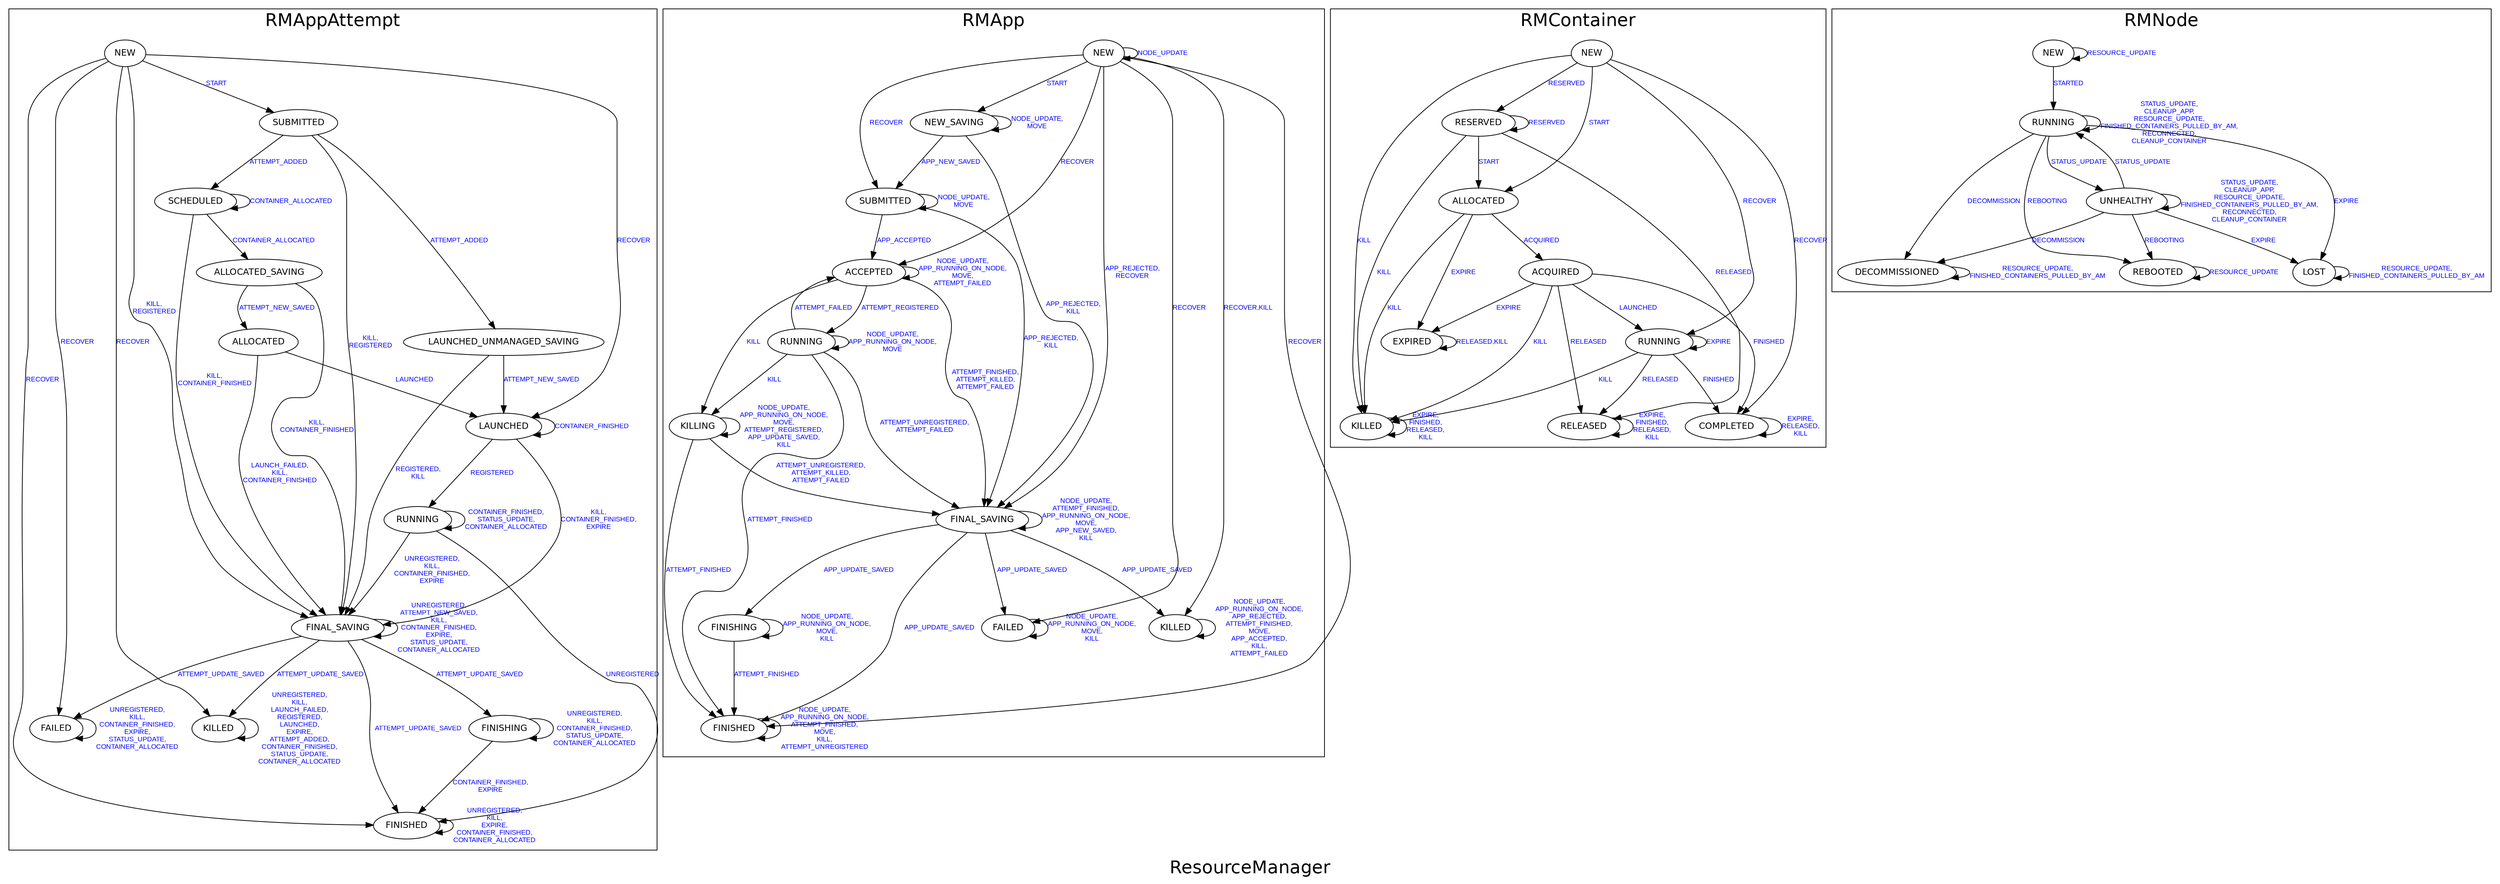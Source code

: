 digraph ResourceManager {
graph [ label="ResourceManager", fontsize=24, fontname=Helvetica];
node [fontsize=12, fontname=Helvetica];
edge [fontsize=9, fontcolor=blue, fontname=Arial];
subgraph cluster_RMAppAttempt {
label="RMAppAttempt"
  "RMAppAttempt.SCHEDULED" [ label = SCHEDULED ];
  "RMAppAttempt.SCHEDULED" -> "RMAppAttempt.FINAL_SAVING" [ label = "KILL,\nCONTAINER_FINISHED" ];
  "RMAppAttempt.SCHEDULED" -> "RMAppAttempt.SCHEDULED" [ label = "CONTAINER_ALLOCATED" ];
  "RMAppAttempt.SCHEDULED" -> "RMAppAttempt.ALLOCATED_SAVING" [ label = "CONTAINER_ALLOCATED" ];
  "RMAppAttempt.LAUNCHED" [ label = LAUNCHED ];
  "RMAppAttempt.LAUNCHED" -> "RMAppAttempt.RUNNING" [ label = "REGISTERED" ];
  "RMAppAttempt.LAUNCHED" -> "RMAppAttempt.FINAL_SAVING" [ label = "KILL,\nCONTAINER_FINISHED,\nEXPIRE" ];
  "RMAppAttempt.LAUNCHED" -> "RMAppAttempt.LAUNCHED" [ label = "CONTAINER_FINISHED" ];
  "RMAppAttempt.FAILED" [ label = FAILED ];
  "RMAppAttempt.FAILED" -> "RMAppAttempt.FAILED" [ label = "UNREGISTERED,\nKILL,\nCONTAINER_FINISHED,\nEXPIRE,\nSTATUS_UPDATE,\nCONTAINER_ALLOCATED" ];
  "RMAppAttempt.KILLED" [ label = KILLED ];
  "RMAppAttempt.KILLED" -> "RMAppAttempt.KILLED" [ label = "UNREGISTERED,\nKILL,\nLAUNCH_FAILED,\nREGISTERED,\nLAUNCHED,\nEXPIRE,\nATTEMPT_ADDED,\nCONTAINER_FINISHED,\nSTATUS_UPDATE,\nCONTAINER_ALLOCATED" ];
  "RMAppAttempt.FINISHING" [ label = FINISHING ];
  "RMAppAttempt.FINISHING" -> "RMAppAttempt.FINISHING" [ label = "UNREGISTERED,\nKILL,\nCONTAINER_FINISHED,\nSTATUS_UPDATE,\nCONTAINER_ALLOCATED" ];
  "RMAppAttempt.FINISHING" -> "RMAppAttempt.FINISHED" [ label = "CONTAINER_FINISHED,\nEXPIRE" ];
  "RMAppAttempt.SUBMITTED" [ label = SUBMITTED ];
  "RMAppAttempt.SUBMITTED" -> "RMAppAttempt.FINAL_SAVING" [ label = "KILL,\nREGISTERED" ];
  "RMAppAttempt.SUBMITTED" -> "RMAppAttempt.SCHEDULED" [ label = "ATTEMPT_ADDED" ];
  "RMAppAttempt.SUBMITTED" -> "RMAppAttempt.LAUNCHED_UNMANAGED_SAVING" [ label = "ATTEMPT_ADDED" ];
  "RMAppAttempt.ALLOCATED" [ label = ALLOCATED ];
  "RMAppAttempt.ALLOCATED" -> "RMAppAttempt.FINAL_SAVING" [ label = "LAUNCH_FAILED,\nKILL,\nCONTAINER_FINISHED" ];
  "RMAppAttempt.ALLOCATED" -> "RMAppAttempt.LAUNCHED" [ label = "LAUNCHED" ];
  "RMAppAttempt.RUNNING" [ label = RUNNING ];
  "RMAppAttempt.RUNNING" -> "RMAppAttempt.FINISHED" [ label = "UNREGISTERED" ];
  "RMAppAttempt.RUNNING" -> "RMAppAttempt.FINAL_SAVING" [ label = "UNREGISTERED,\nKILL,\nCONTAINER_FINISHED,\nEXPIRE" ];
  "RMAppAttempt.RUNNING" -> "RMAppAttempt.RUNNING" [ label = "CONTAINER_FINISHED,\nSTATUS_UPDATE,\nCONTAINER_ALLOCATED" ];
  "RMAppAttempt.FINAL_SAVING" [ label = FINAL_SAVING ];
  "RMAppAttempt.FINAL_SAVING" -> "RMAppAttempt.FINAL_SAVING" [ label = "UNREGISTERED,\nATTEMPT_NEW_SAVED,\nKILL,\nCONTAINER_FINISHED,\nEXPIRE,\nSTATUS_UPDATE,\nCONTAINER_ALLOCATED" ];
  "RMAppAttempt.FINAL_SAVING" -> "RMAppAttempt.FAILED" [ label = "ATTEMPT_UPDATE_SAVED" ];
  "RMAppAttempt.FINAL_SAVING" -> "RMAppAttempt.FINISHING" [ label = "ATTEMPT_UPDATE_SAVED" ];
  "RMAppAttempt.FINAL_SAVING" -> "RMAppAttempt.FINISHED" [ label = "ATTEMPT_UPDATE_SAVED" ];
  "RMAppAttempt.FINAL_SAVING" -> "RMAppAttempt.KILLED" [ label = "ATTEMPT_UPDATE_SAVED" ];
  "RMAppAttempt.NEW" [ label = NEW ];
  "RMAppAttempt.NEW" -> "RMAppAttempt.LAUNCHED" [ label = "RECOVER" ];
  "RMAppAttempt.NEW" -> "RMAppAttempt.FAILED" [ label = "RECOVER" ];
  "RMAppAttempt.NEW" -> "RMAppAttempt.FINISHED" [ label = "RECOVER" ];
  "RMAppAttempt.NEW" -> "RMAppAttempt.KILLED" [ label = "RECOVER" ];
  "RMAppAttempt.NEW" -> "RMAppAttempt.SUBMITTED" [ label = "START" ];
  "RMAppAttempt.NEW" -> "RMAppAttempt.FINAL_SAVING" [ label = "KILL,\nREGISTERED" ];
  "RMAppAttempt.ALLOCATED_SAVING" [ label = ALLOCATED_SAVING ];
  "RMAppAttempt.ALLOCATED_SAVING" -> "RMAppAttempt.ALLOCATED" [ label = "ATTEMPT_NEW_SAVED" ];
  "RMAppAttempt.ALLOCATED_SAVING" -> "RMAppAttempt.FINAL_SAVING" [ label = "KILL,\nCONTAINER_FINISHED" ];
  "RMAppAttempt.FINISHED" [ label = FINISHED ];
  "RMAppAttempt.FINISHED" -> "RMAppAttempt.FINISHED" [ label = "UNREGISTERED,\nKILL,\nEXPIRE,\nCONTAINER_FINISHED,\nCONTAINER_ALLOCATED" ];
  "RMAppAttempt.LAUNCHED_UNMANAGED_SAVING" [ label = LAUNCHED_UNMANAGED_SAVING ];
  "RMAppAttempt.LAUNCHED_UNMANAGED_SAVING" -> "RMAppAttempt.LAUNCHED" [ label = "ATTEMPT_NEW_SAVED" ];
  "RMAppAttempt.LAUNCHED_UNMANAGED_SAVING" -> "RMAppAttempt.FINAL_SAVING" [ label = "REGISTERED,\nKILL" ];
}

subgraph cluster_RMApp {
label="RMApp"
  "RMApp.SUBMITTED" [ label = SUBMITTED ];
  "RMApp.SUBMITTED" -> "RMApp.SUBMITTED" [ label = "NODE_UPDATE,\nMOVE" ];
  "RMApp.SUBMITTED" -> "RMApp.FINAL_SAVING" [ label = "APP_REJECTED,\nKILL" ];
  "RMApp.SUBMITTED" -> "RMApp.ACCEPTED" [ label = "APP_ACCEPTED" ];
  "RMApp.FINISHED" [ label = FINISHED ];
  "RMApp.FINISHED" -> "RMApp.FINISHED" [ label = "NODE_UPDATE,\nAPP_RUNNING_ON_NODE,\nATTEMPT_FINISHED,\nMOVE,\nKILL,\nATTEMPT_UNREGISTERED" ];
  "RMApp.NEW_SAVING" [ label = NEW_SAVING ];
  "RMApp.NEW_SAVING" -> "RMApp.NEW_SAVING" [ label = "NODE_UPDATE,\nMOVE" ];
  "RMApp.NEW_SAVING" -> "RMApp.FINAL_SAVING" [ label = "APP_REJECTED,\nKILL" ];
  "RMApp.NEW_SAVING" -> "RMApp.SUBMITTED" [ label = "APP_NEW_SAVED" ];
  "RMApp.FINAL_SAVING" [ label = FINAL_SAVING ];
  "RMApp.FINAL_SAVING" -> "RMApp.FINAL_SAVING" [ label = "NODE_UPDATE,\nATTEMPT_FINISHED,\nAPP_RUNNING_ON_NODE,\nMOVE,\nAPP_NEW_SAVED,\nKILL" ];
  "RMApp.FINAL_SAVING" -> "RMApp.FINISHING" [ label = "APP_UPDATE_SAVED" ];
  "RMApp.FINAL_SAVING" -> "RMApp.FINISHED" [ label = "APP_UPDATE_SAVED" ];
  "RMApp.FINAL_SAVING" -> "RMApp.FAILED" [ label = "APP_UPDATE_SAVED" ];
  "RMApp.FINAL_SAVING" -> "RMApp.KILLED" [ label = "APP_UPDATE_SAVED" ];
  "RMApp.NEW" [ label = NEW ];
  "RMApp.NEW" -> "RMApp.NEW" [ label = "NODE_UPDATE" ];
  "RMApp.NEW" -> "RMApp.FINAL_SAVING" [ label = "APP_REJECTED,\nRECOVER" ];
  "RMApp.NEW" -> "RMApp.SUBMITTED" [ label = "RECOVER" ];
  "RMApp.NEW" -> "RMApp.ACCEPTED" [ label = "RECOVER" ];
  "RMApp.NEW" -> "RMApp.FINISHED" [ label = "RECOVER" ];
  "RMApp.NEW" -> "RMApp.FAILED" [ label = "RECOVER" ];
  "RMApp.NEW" -> "RMApp.KILLED" [ label = "RECOVER,KILL" ];
  "RMApp.NEW" -> "RMApp.NEW_SAVING" [ label = "START" ];
  "RMApp.RUNNING" [ label = RUNNING ];
  "RMApp.RUNNING" -> "RMApp.RUNNING" [ label = "NODE_UPDATE,\nAPP_RUNNING_ON_NODE,\nMOVE" ];
  "RMApp.RUNNING" -> "RMApp.FINISHED" [ label = "ATTEMPT_FINISHED" ];
  "RMApp.RUNNING" -> "RMApp.FINAL_SAVING" [ label = "ATTEMPT_UNREGISTERED,\nATTEMPT_FAILED" ];
  "RMApp.RUNNING" -> "RMApp.KILLING" [ label = "KILL" ];
  "RMApp.RUNNING" -> "RMApp.ACCEPTED" [ label = "ATTEMPT_FAILED" ];
  "RMApp.FAILED" [ label = FAILED ];
  "RMApp.FAILED" -> "RMApp.FAILED" [ label = "NODE_UPDATE,\nAPP_RUNNING_ON_NODE,\nMOVE,\nKILL" ];
  "RMApp.FINISHING" [ label = FINISHING ];
  "RMApp.FINISHING" -> "RMApp.FINISHING" [ label = "NODE_UPDATE,\nAPP_RUNNING_ON_NODE,\nMOVE,\nKILL" ];
  "RMApp.FINISHING" -> "RMApp.FINISHED" [ label = "ATTEMPT_FINISHED" ];
  "RMApp.ACCEPTED" [ label = ACCEPTED ];
  "RMApp.ACCEPTED" -> "RMApp.ACCEPTED" [ label = "NODE_UPDATE,\nAPP_RUNNING_ON_NODE,\nMOVE,\nATTEMPT_FAILED" ];
  "RMApp.ACCEPTED" -> "RMApp.FINAL_SAVING" [ label = "ATTEMPT_FINISHED,\nATTEMPT_KILLED,\nATTEMPT_FAILED" ];
  "RMApp.ACCEPTED" -> "RMApp.RUNNING" [ label = "ATTEMPT_REGISTERED" ];
  "RMApp.ACCEPTED" -> "RMApp.KILLING" [ label = "KILL" ];
  "RMApp.KILLED" [ label = KILLED ];
  "RMApp.KILLED" -> "RMApp.KILLED" [ label = "NODE_UPDATE,\nAPP_RUNNING_ON_NODE,\nAPP_REJECTED,\nATTEMPT_FINISHED,\nMOVE,\nAPP_ACCEPTED,\nKILL,\nATTEMPT_FAILED" ];
  "RMApp.KILLING" [ label = KILLING ];
  "RMApp.KILLING" -> "RMApp.KILLING" [ label = "NODE_UPDATE,\nAPP_RUNNING_ON_NODE,\nMOVE,\nATTEMPT_REGISTERED,\nAPP_UPDATE_SAVED,\nKILL" ];
  "RMApp.KILLING" -> "RMApp.FINISHED" [ label = "ATTEMPT_FINISHED" ];
  "RMApp.KILLING" -> "RMApp.FINAL_SAVING" [ label = "ATTEMPT_UNREGISTERED,\nATTEMPT_KILLED,\nATTEMPT_FAILED" ];
}

subgraph cluster_RMContainer {
label="RMContainer"
  "RMContainer.RESERVED" [ label = RESERVED ];
  "RMContainer.RESERVED" -> "RMContainer.RELEASED" [ label = "RELEASED" ];
  "RMContainer.RESERVED" -> "RMContainer.KILLED" [ label = "KILL" ];
  "RMContainer.RESERVED" -> "RMContainer.ALLOCATED" [ label = "START" ];
  "RMContainer.RESERVED" -> "RMContainer.RESERVED" [ label = "RESERVED" ];
  "RMContainer.ACQUIRED" [ label = ACQUIRED ];
  "RMContainer.ACQUIRED" -> "RMContainer.EXPIRED" [ label = "EXPIRE" ];
  "RMContainer.ACQUIRED" -> "RMContainer.COMPLETED" [ label = "FINISHED" ];
  "RMContainer.ACQUIRED" -> "RMContainer.RUNNING" [ label = "LAUNCHED" ];
  "RMContainer.ACQUIRED" -> "RMContainer.RELEASED" [ label = "RELEASED" ];
  "RMContainer.ACQUIRED" -> "RMContainer.KILLED" [ label = "KILL" ];
  "RMContainer.EXPIRED" [ label = EXPIRED ];
  "RMContainer.EXPIRED" -> "RMContainer.EXPIRED" [ label = "RELEASED,KILL" ];
  "RMContainer.NEW" [ label = NEW ];
  "RMContainer.NEW" -> "RMContainer.RUNNING" [ label = "RECOVER" ];
  "RMContainer.NEW" -> "RMContainer.COMPLETED" [ label = "RECOVER" ];
  "RMContainer.NEW" -> "RMContainer.KILLED" [ label = "KILL" ];
  "RMContainer.NEW" -> "RMContainer.ALLOCATED" [ label = "START" ];
  "RMContainer.NEW" -> "RMContainer.RESERVED" [ label = "RESERVED" ];
  "RMContainer.KILLED" [ label = KILLED ];
  "RMContainer.KILLED" -> "RMContainer.KILLED" [ label = "EXPIRE,\nFINISHED,\nRELEASED,\nKILL" ];
  "RMContainer.ALLOCATED" [ label = ALLOCATED ];
  "RMContainer.ALLOCATED" -> "RMContainer.ACQUIRED" [ label = "ACQUIRED" ];
  "RMContainer.ALLOCATED" -> "RMContainer.EXPIRED" [ label = "EXPIRE" ];
  "RMContainer.ALLOCATED" -> "RMContainer.KILLED" [ label = "KILL" ];
  "RMContainer.COMPLETED" [ label = COMPLETED ];
  "RMContainer.COMPLETED" -> "RMContainer.COMPLETED" [ label = "EXPIRE,\nRELEASED,\nKILL" ];
  "RMContainer.RELEASED" [ label = RELEASED ];
  "RMContainer.RELEASED" -> "RMContainer.RELEASED" [ label = "EXPIRE,\nFINISHED,\nRELEASED,\nKILL" ];
  "RMContainer.RUNNING" [ label = RUNNING ];
  "RMContainer.RUNNING" -> "RMContainer.RUNNING" [ label = "EXPIRE" ];
  "RMContainer.RUNNING" -> "RMContainer.COMPLETED" [ label = "FINISHED" ];
  "RMContainer.RUNNING" -> "RMContainer.RELEASED" [ label = "RELEASED" ];
  "RMContainer.RUNNING" -> "RMContainer.KILLED" [ label = "KILL" ];
}

subgraph cluster_RMNode {
label="RMNode"
  "RMNode.DECOMMISSIONED" [ label = DECOMMISSIONED ];
  "RMNode.DECOMMISSIONED" -> "RMNode.DECOMMISSIONED" [ label = "RESOURCE_UPDATE,\nFINISHED_CONTAINERS_PULLED_BY_AM" ];
  "RMNode.NEW" [ label = NEW ];
  "RMNode.NEW" -> "RMNode.NEW" [ label = "RESOURCE_UPDATE" ];
  "RMNode.NEW" -> "RMNode.RUNNING" [ label = "STARTED" ];
  "RMNode.UNHEALTHY" [ label = UNHEALTHY ];
  "RMNode.UNHEALTHY" -> "RMNode.RUNNING" [ label = "STATUS_UPDATE" ];
  "RMNode.UNHEALTHY" -> "RMNode.UNHEALTHY" [ label = "STATUS_UPDATE,\nCLEANUP_APP,\nRESOURCE_UPDATE,\nFINISHED_CONTAINERS_PULLED_BY_AM,\nRECONNECTED,\nCLEANUP_CONTAINER" ];
  "RMNode.UNHEALTHY" -> "RMNode.REBOOTED" [ label = "REBOOTING" ];
  "RMNode.UNHEALTHY" -> "RMNode.DECOMMISSIONED" [ label = "DECOMMISSION" ];
  "RMNode.UNHEALTHY" -> "RMNode.LOST" [ label = "EXPIRE" ];
  "RMNode.REBOOTED" [ label = REBOOTED ];
  "RMNode.REBOOTED" -> "RMNode.REBOOTED" [ label = "RESOURCE_UPDATE" ];
  "RMNode.RUNNING" [ label = RUNNING ];
  "RMNode.RUNNING" -> "RMNode.RUNNING" [ label = "STATUS_UPDATE,\nCLEANUP_APP,\nRESOURCE_UPDATE,\nFINISHED_CONTAINERS_PULLED_BY_AM,\nRECONNECTED,\nCLEANUP_CONTAINER" ];
  "RMNode.RUNNING" -> "RMNode.UNHEALTHY" [ label = "STATUS_UPDATE" ];
  "RMNode.RUNNING" -> "RMNode.REBOOTED" [ label = "REBOOTING" ];
  "RMNode.RUNNING" -> "RMNode.DECOMMISSIONED" [ label = "DECOMMISSION" ];
  "RMNode.RUNNING" -> "RMNode.LOST" [ label = "EXPIRE" ];
  "RMNode.LOST" [ label = LOST ];
  "RMNode.LOST" -> "RMNode.LOST" [ label = "RESOURCE_UPDATE,\nFINISHED_CONTAINERS_PULLED_BY_AM" ];
}

}
